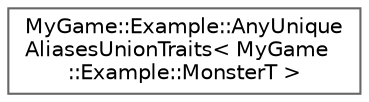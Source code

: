 digraph "Graphical Class Hierarchy"
{
 // LATEX_PDF_SIZE
  bgcolor="transparent";
  edge [fontname=Helvetica,fontsize=10,labelfontname=Helvetica,labelfontsize=10];
  node [fontname=Helvetica,fontsize=10,shape=box,height=0.2,width=0.4];
  rankdir="LR";
  Node0 [id="Node000000",label="MyGame::Example::AnyUnique\lAliasesUnionTraits\< MyGame\l::Example::MonsterT \>",height=0.2,width=0.4,color="grey40", fillcolor="white", style="filled",URL="$structMyGame_1_1Example_1_1AnyUniqueAliasesUnionTraits_3_01MyGame_1_1Example_1_1MonsterT_01_4.html",tooltip=" "];
}
